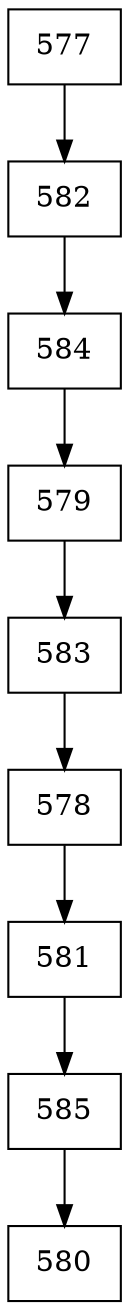 digraph G {
  node [shape=record];
  node0 [label="{577}"];
  node0 -> node1;
  node1 [label="{582}"];
  node1 -> node2;
  node2 [label="{584}"];
  node2 -> node3;
  node3 [label="{579}"];
  node3 -> node4;
  node4 [label="{583}"];
  node4 -> node5;
  node5 [label="{578}"];
  node5 -> node6;
  node6 [label="{581}"];
  node6 -> node7;
  node7 [label="{585}"];
  node7 -> node8;
  node8 [label="{580}"];
}
